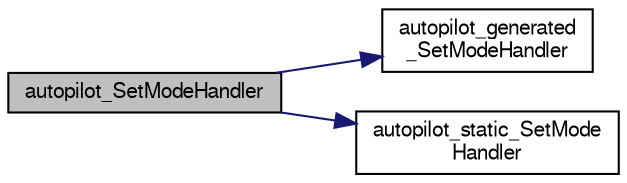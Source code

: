 digraph "autopilot_SetModeHandler"
{
  edge [fontname="FreeSans",fontsize="10",labelfontname="FreeSans",labelfontsize="10"];
  node [fontname="FreeSans",fontsize="10",shape=record];
  rankdir="LR";
  Node1 [label="autopilot_SetModeHandler",height=0.2,width=0.4,color="black", fillcolor="grey75", style="filled", fontcolor="black"];
  Node1 -> Node2 [color="midnightblue",fontsize="10",style="solid",fontname="FreeSans"];
  Node2 [label="autopilot_generated\l_SetModeHandler",height=0.2,width=0.4,color="black", fillcolor="white", style="filled",URL="$fixedwing_2autopilot__generated_8c.html#a26a81960b68e8c0641758deb70e79d2d",tooltip="AP mode setting handler. "];
  Node1 -> Node3 [color="midnightblue",fontsize="10",style="solid",fontname="FreeSans"];
  Node3 [label="autopilot_static_SetMode\lHandler",height=0.2,width=0.4,color="black", fillcolor="white", style="filled",URL="$fixedwing_2autopilot__static_8c.html#ab6fa2c0b52dd2d8a76db066709ecf17d"];
}
